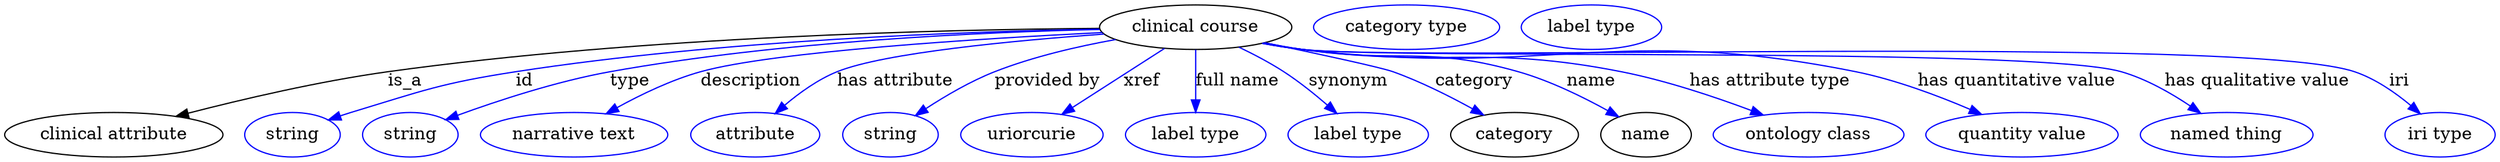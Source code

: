 digraph {
	graph [bb="0,0,2004.9,123"];
	node [label="\N"];
	"clinical course"	[height=0.5,
		label="clinical course",
		pos="957.74,105",
		width=2.1484];
	"clinical attribute"	[height=0.5,
		pos="87.742,18",
		width=2.4373];
	"clinical course" -> "clinical attribute"	[label=is_a,
		lp="322.74,61.5",
		pos="e,137.77,32.858 880.41,104.03 758.36,103.14 513.82,97.522 308.74,69 253.5,61.317 191.66,46.809 147.48,35.391"];
	id	[color=blue,
		height=0.5,
		label=string,
		pos="231.74,18",
		width=1.0652];
	"clinical course" -> id	[color=blue,
		label=id,
		lp="417.74,61.5",
		pos="e,260.79,29.778 880.26,103.49 773.82,101.78 576.68,94.985 410.74,69 351.42,59.711 337.21,53.375 279.74,36 276.65,35.066 273.47,34.053 \
270.28,33.002",
		style=solid];
	type	[color=blue,
		height=0.5,
		label=string,
		pos="326.74,18",
		width=1.0652];
	"clinical course" -> type	[color=blue,
		label=type,
		lp="501.74,61.5",
		pos="e,355.22,30.304 880.66,103.35 786.68,101.4 623.34,94.251 485.74,69 443.5,61.247 396.78,45.675 364.99,33.958",
		style=solid];
	description	[color=blue,
		height=0.5,
		label="narrative text",
		pos="458.74,18",
		width=2.0943];
	"clinical course" -> description	[color=blue,
		label=description,
		lp="599.24,61.5",
		pos="e,483.97,34.97 882.45,100.76 784.13,95.949 617.63,85.65 558.74,69 535.63,62.464 511.49,50.563 492.73,40.012",
		style=solid];
	"has attribute"	[color=blue,
		height=0.5,
		label=attribute,
		pos="603.74,18",
		width=1.4443];
	"clinical course" -> "has attribute"	[color=blue,
		label="has attribute",
		lp="715.74,61.5",
		pos="e,619.8,35.363 883.78,99.503 811.32,94.301 706.46,84.421 668.74,69 653.54,62.784 638.84,52.015 627.27,42.059",
		style=solid];
	"provided by"	[color=blue,
		height=0.5,
		label=string,
		pos="711.74,18",
		width=1.0652];
	"clinical course" -> "provided by"	[color=blue,
		label="provided by",
		lp="838.24,61.5",
		pos="e,731.83,33.507 893.25,95.011 862.98,89.552 826.8,81.221 795.74,69 776.34,61.364 756.21,49.539 740.52,39.305",
		style=solid];
	xref	[color=blue,
		height=0.5,
		label=uriorcurie,
		pos="825.74,18",
		width=1.5887];
	"clinical course" -> xref	[color=blue,
		label=xref,
		lp="914.24,61.5",
		pos="e,849.9,34.554 932.6,87.812 911.6,74.29 881.51,54.908 858.6,40.158",
		style=solid];
	"full name"	[color=blue,
		height=0.5,
		label="label type",
		pos="957.74,18",
		width=1.5707];
	"clinical course" -> "full name"	[color=blue,
		label="full name",
		lp="991.24,61.5",
		pos="e,957.74,36.175 957.74,86.799 957.74,75.163 957.74,59.548 957.74,46.237",
		style=solid];
	synonym	[color=blue,
		height=0.5,
		label="label type",
		pos="1088.7,18",
		width=1.5707];
	"clinical course" -> synonym	[color=blue,
		label=synonym,
		lp="1080.7,61.5",
		pos="e,1071.5,35.265 992.59,88.848 1004.4,83.189 1017.5,76.34 1028.7,69 1041,61.05 1053.5,50.952 1064,41.916",
		style=solid];
	category	[height=0.5,
		pos="1214.7,18",
		width=1.4263];
	"clinical course" -> category	[color=blue,
		label=category,
		lp="1182.2,61.5",
		pos="e,1189.7,34.007 1013.5,92.453 1055.3,83.676 1106.9,72.529 1116.7,69 1138.9,61.06 1162.4,49.183 1180.9,38.998",
		style=solid];
	name	[height=0.5,
		pos="1320.7,18",
		width=1.011];
	"clinical course" -> name	[color=blue,
		label=name,
		lp="1276.7,61.5",
		pos="e,1298.7,32.494 1013.1,92.273 1023.3,90.345 1033.8,88.492 1043.7,87 1120.6,75.449 1143,90.299 1217.7,69 1243.2,61.76 1270,48.556 \
1289.8,37.534",
		style=solid];
	"has attribute type"	[color=blue,
		height=0.5,
		label="ontology class",
		pos="1451.7,18",
		width=2.1304];
	"clinical course" -> "has attribute type"	[color=blue,
		label="has attribute type",
		lp="1420.7,61.5",
		pos="e,1415.2,33.963 1012.2,92.174 1022.6,90.208 1033.5,88.368 1043.7,87 1157.2,71.868 1188.4,91.169 1300.7,69 1336.8,61.891 1376.1,48.677 \
1405.6,37.619",
		style=solid];
	"has quantitative value"	[color=blue,
		height=0.5,
		label="quantity value",
		pos="1623.7,18",
		width=2.1484];
	"clinical course" -> "has quantitative value"	[color=blue,
		label="has quantitative value",
		lp="1619.7,61.5",
		pos="e,1591.3,34.435 1011.7,92.014 1022.3,90.037 1033.3,88.234 1043.7,87 1240.8,63.695 1295.3,108.17 1489.7,69 1521.6,62.588 1555.9,49.677 \
1581.8,38.581",
		style=solid];
	"has qualitative value"	[color=blue,
		height=0.5,
		label="named thing",
		pos="1788.7,18",
		width=1.9318];
	"clinical course" -> "has qualitative value"	[color=blue,
		label="has qualitative value",
		lp="1813.2,61.5",
		pos="e,1767.8,35.431 1011.2,91.991 1021.9,89.989 1033.2,88.182 1043.7,87 1116.6,78.858 1633.2,89.238 1703.7,69 1723.7,63.261 1743.9,51.707 \
1759.6,41.151",
		style=solid];
	iri	[color=blue,
		height=0.5,
		label="iri type",
		pos="1960.7,18",
		width=1.2277];
	"clinical course" -> iri	[color=blue,
		label=iri,
		lp="1927.7,61.5",
		pos="e,1944.8,34.951 1011.2,91.94 1021.9,89.943 1033.2,88.15 1043.7,87 1137.4,76.824 1802.4,99.017 1891.7,69 1908.5,63.357 1924.7,52.05 \
1937.2,41.615",
		style=solid];
	"named thing_category"	[color=blue,
		height=0.5,
		label="category type",
		pos="1127.7,105",
		width=2.0762];
	attribute_name	[color=blue,
		height=0.5,
		label="label type",
		pos="1276.7,105",
		width=1.5707];
}
